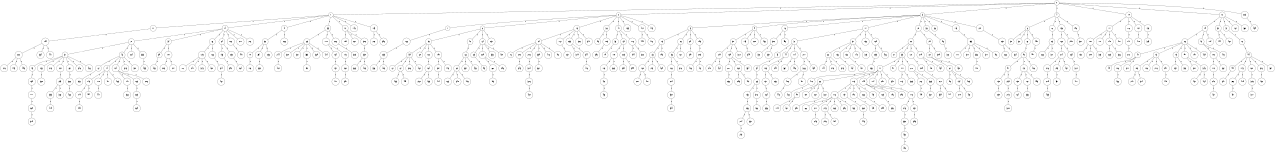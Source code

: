 graph G {
size="8.5,11;"
ratio = "expand;"
fixedsize="true;"
overlap="scale;"
node[shape=circle,width=.12,hight=.12,fontsize=12]
edge[fontsize=12]

0[label=" 0" color=black, pos="2.023833,1.1776068!"];
1[label=" 1" color=black, pos="2.2301872,2.7532798!"];
2[label=" 2" color=black, pos="0.021296703,1.2250847!"];
3[label=" 3" color=black, pos="0.86992658,1.3671969!"];
4[label=" 4" color=black, pos="1.9250439,1.5979491!"];
5[label=" 5" color=black, pos="2.2968176,1.3301091!"];
6[label=" 6" color=black, pos="0.44642095,1.2562863!"];
7[label=" 7" color=black, pos="0.65899974,0.5008137!"];
8[label=" 8" color=black, pos="2.3960039,1.1476273!"];
9[label=" 9" color=black, pos="0.22623646,2.6177325!"];
10[label=" 10" color=black, pos="1.2158724,2.1551965!"];
11[label=" 11" color=black, pos="2.2535489,1.281448!"];
12[label=" 12" color=black, pos="0.93151813,1.937097!"];
13[label=" 13" color=black, pos="2.4688645,1.1575669!"];
14[label=" 14" color=black, pos="1.375595,0.17364581!"];
15[label=" 15" color=black, pos="1.1912883,2.7174275!"];
16[label=" 16" color=black, pos="2.35288,0.21348317!"];
17[label=" 17" color=black, pos="2.765962,2.8266496!"];
18[label=" 18" color=black, pos="1.6740329,0.067633344!"];
19[label=" 19" color=black, pos="0.50423942,0.10617457!"];
20[label=" 20" color=black, pos="2.2284786,1.6640933!"];
21[label=" 21" color=black, pos="2.3104778,1.6126285!"];
22[label=" 22" color=black, pos="0.23551334,0.7206675!"];
23[label=" 23" color=black, pos="2.4607338,0.01409378!"];
24[label=" 24" color=black, pos="1.3031498,1.3927303!"];
25[label=" 25" color=black, pos="1.0587926,2.0509461!"];
26[label=" 26" color=black, pos="1.201226,2.6604074!"];
27[label=" 27" color=black, pos="2.4676608,2.1412229!"];
28[label=" 28" color=black, pos="1.8098535,1.3934825!"];
29[label=" 29" color=black, pos="2.6269764,2.806404!"];
30[label=" 30" color=black, pos="2.7923853,2.2892914!"];
31[label=" 31" color=black, pos="0.96516652,0.066732883!"];
32[label=" 32" color=black, pos="1.5309622,2.3374281!"];
33[label=" 33" color=black, pos="0.67884305,0.32258034!"];
34[label=" 34" color=black, pos="2.5069536,2.5855344!"];
35[label=" 35" color=black, pos="0.74956962,2.6707539!"];
36[label=" 36" color=black, pos="1.5320736,2.6797544!"];
37[label=" 37" color=black, pos="1.0703473,2.0215398!"];
38[label=" 38" color=black, pos="0.013230043,1.1158516!"];
39[label=" 39" color=black, pos="2.6142165,0.24671288!"];
40[label=" 40" color=black, pos="0.64204766,0.7349334!"];
41[label=" 41" color=black, pos="0.9725151,2.2009597!"];
42[label=" 42" color=black, pos="1.0405014,0.45408318!"];
43[label=" 43" color=black, pos="2.5132515,0.34949421!"];
44[label=" 44" color=black, pos="1.1890734,0.20437517!"];
45[label=" 45" color=black, pos="1.5154071,2.1221533!"];
46[label=" 46" color=black, pos="2.5367463,0.50703376!"];
47[label=" 47" color=black, pos="0.42058939,2.2961413!"];
48[label=" 48" color=black, pos="0.33788756,0.38352777!"];
49[label=" 49" color=black, pos="1.0885885,1.7898714!"];
50[label=" 50" color=black, pos="0.37098168,0.91916095!"];
51[label=" 51" color=black, pos="2.3687916,0.92955833!"];
52[label=" 52" color=black, pos="0.29790381,0.81728569!"];
53[label=" 53" color=black, pos="1.3598485,0.34194814!"];
54[label=" 54" color=black, pos="1.1774438,0.047557489!"];
55[label=" 55" color=black, pos="1.6027285,1.6606703!"];
56[label=" 56" color=black, pos="0.37477355,2.2510187!"];
57[label=" 57" color=black, pos="2.6286856,0.59245191!"];
58[label=" 58" color=black, pos="2.2848447,2.8839005!"];
59[label=" 59" color=black, pos="0.78026802,0.21150126!"];
60[label=" 60" color=black, pos="1.9473923,0.89148278!"];
61[label=" 61" color=black, pos="2.9682259,2.2038356!"];
62[label=" 62" color=black, pos="0.08241281,1.743703!"];
63[label=" 63" color=black, pos="2.5950919,1.6257574!"];
64[label=" 64" color=black, pos="2.4485713,0.43322743!"];
65[label=" 65" color=black, pos="0.91766629,2.0769241!"];
66[label=" 66" color=black, pos="2.5372922,2.8561472!"];
67[label=" 67" color=black, pos="2.7742834,2.3957321!"];
68[label=" 68" color=black, pos="0.096435447,1.0289165!"];
69[label=" 69" color=black, pos="2.5206457,1.2103311!"];
70[label=" 70" color=black, pos="2.4841451,0.28819989!"];
71[label=" 71" color=black, pos="0.35840732,2.0491024!"];
72[label=" 72" color=black, pos="0.79073348,2.8842355!"];
73[label=" 73" color=black, pos="0.50800913,1.9109107!"];
74[label=" 74" color=black, pos="0.92198428,2.3628616!"];
75[label=" 75" color=black, pos="2.8347064,0.41794335!"];
76[label=" 76" color=black, pos="0.045808435,0.99580325!"];
77[label=" 77" color=black, pos="2.6796119,0.16951273!"];
78[label=" 78" color=black, pos="2.1601684,1.2429939!"];
79[label=" 79" color=black, pos="2.3716699,1.3255544!"];
80[label=" 80" color=black, pos="2.774426,1.8708032!"];
81[label=" 81" color=black, pos="0.17094956,0.32773649!"];
82[label=" 82" color=black, pos="2.5487719,2.7892015!"];
83[label=" 83" color=black, pos="0.44919165,0.3146202!"];
84[label=" 84" color=black, pos="2.6540047,0.061454266!"];
85[label=" 85" color=black, pos="0.51655779,0.49737347!"];
86[label=" 86" color=black, pos="1.6886796,0.19530193!"];
87[label=" 87" color=black, pos="1.0324636,2.222753!"];
88[label=" 88" color=black, pos="2.7306462,2.0893248!"];
89[label=" 89" color=black, pos="1.8752701,2.9945296!"];
90[label=" 90" color=black, pos="2.1076593,1.8075203!"];
91[label=" 91" color=black, pos="2.990876,0.051851037!"];
92[label=" 92" color=black, pos="0.43256391,2.9784972!"];
93[label=" 93" color=black, pos="0.3442723,0.6258479!"];
94[label=" 94" color=black, pos="2.216238,1.0933015!"];
95[label=" 95" color=black, pos="1.3420061,1.0555912!"];
96[label=" 96" color=black, pos="0.40961064,1.974248!"];
97[label=" 97" color=black, pos="0.56197724,2.7089227!"];
98[label=" 98" color=black, pos="2.7525087,1.2264875!"];
99[label=" 99" color=black, pos="0.63858342,0.38826534!"];
100[label=" 100" color=black, pos="1.3916438,0.020269033!"];
101[label=" 101" color=black, pos="0.8426332,2.7688681!"];
102[label=" 102" color=black, pos="0.46726675,2.3075728!"];
103[label=" 103" color=black, pos="2.178224,0.88192516!"];
104[label=" 104" color=black, pos="1.50808,1.8727154!"];
105[label=" 105" color=black, pos="2.8249508,1.7396938!"];
106[label=" 106" color=black, pos="2.098081,0.32084422!"];
107[label=" 107" color=black, pos="2.2445198,1.8078118!"];
108[label=" 108" color=black, pos="0.075872092,0.37207978!"];
109[label=" 109" color=black, pos="1.4741977,1.9773765!"];
110[label=" 110" color=black, pos="1.0031174,2.7507374!"];
111[label=" 111" color=black, pos="0.6481134,0.76917606!"];
112[label=" 112" color=black, pos="1.4888357,0.22625071!"];
113[label=" 113" color=black, pos="1.2235295,0.89124606!"];
114[label=" 114" color=black, pos="2.9321258,0.058274971!"];
115[label=" 115" color=black, pos="1.9211998,1.8128093!"];
116[label=" 116" color=black, pos="1.6941675,1.9155772!"];
117[label=" 117" color=black, pos="0.32583691,2.1098298!"];
118[label=" 118" color=black, pos="2.1779031,2.5102957!"];
119[label=" 119" color=black, pos="1.4932296,1.9822099!"];
120[label=" 120" color=black, pos="1.9213632,1.2958518!"];
121[label=" 121" color=black, pos="2.1744052,0.46650326!"];
122[label=" 122" color=black, pos="2.3991882,1.2831766!"];
123[label=" 123" color=black, pos="2.390865,1.3174599!"];
124[label=" 124" color=black, pos="1.280875,0.25339779!"];
125[label=" 125" color=black, pos="2.1259909,1.9356662!"];
126[label=" 126" color=black, pos="1.2237947,1.1299105!"];
127[label=" 127" color=black, pos="1.7254337,2.6990896!"];
128[label=" 128" color=black, pos="2.320581,2.7916896!"];
129[label=" 129" color=black, pos="2.1820393,1.6015171!"];
130[label=" 130" color=black, pos="2.7829711,0.9016155!"];
131[label=" 131" color=black, pos="1.9806797,0.25886859!"];
132[label=" 132" color=black, pos="0.45211257,1.8682666!"];
133[label=" 133" color=black, pos="0.87549393,0.88199742!"];
134[label=" 134" color=black, pos="1.2498947,1.8163129!"];
135[label=" 135" color=black, pos="2.1240283,1.6221252!"];
136[label=" 136" color=black, pos="2.5103439,2.9395955!"];
137[label=" 137" color=black, pos="1.6720076,0.27361072!"];
138[label=" 138" color=black, pos="2.4258064,1.6288148!"];
139[label=" 139" color=black, pos="1.3943016,2.6680407!"];
140[label=" 140" color=black, pos="2.3999498,2.4245177!"];
141[label=" 141" color=black, pos="1.34024,2.3747323!"];
142[label=" 142" color=black, pos="2.318423,1.565463!"];
143[label=" 143" color=black, pos="0.70644761,0.88706051!"];
144[label=" 144" color=black, pos="0.60140297,1.9091747!"];
145[label=" 145" color=black, pos="2.3677686,1.7283894!"];
146[label=" 146" color=black, pos="2.3580117,1.200061!"];
147[label=" 147" color=black, pos="1.2448876,0.59872751!"];
148[label=" 148" color=black, pos="0.40440902,1.9202811!"];
149[label=" 149" color=black, pos="0.32976026,0.33478377!"];
150[label=" 150" color=black, pos="2.4860585,0.090634456!"];
151[label=" 151" color=black, pos="1.087835,2.4092976!"];
152[label=" 152" color=black, pos="0.80435094,0.96264853!"];
153[label=" 153" color=black, pos="2.5012577,0.96569446!"];
154[label=" 154" color=black, pos="2.048242,0.6115827!"];
155[label=" 155" color=black, pos="1.0338572,2.937967!"];
156[label=" 156" color=black, pos="0.23355539,2.1829153!"];
157[label=" 157" color=black, pos="2.1532614,2.2114989!"];
158[label=" 158" color=black, pos="2.4179458,2.831826!"];
159[label=" 159" color=black, pos="0.2798283,2.1950187!"];
160[label=" 160" color=black, pos="0.55959595,1.2562987!"];
161[label=" 161" color=black, pos="1.8487051,1.9201231!"];
162[label=" 162" color=black, pos="2.3877487,1.1900768!"];
163[label=" 163" color=black, pos="0.74201601,2.8598721!"];
164[label=" 164" color=black, pos="2.9862918,0.53888704!"];
165[label=" 165" color=black, pos="0.56048646,0.7788731!"];
166[label=" 166" color=black, pos="2.0525192,2.4842131!"];
167[label=" 167" color=black, pos="2.8518228,1.4165268!"];
168[label=" 168" color=black, pos="0.83689907,2.4722724!"];
169[label=" 169" color=black, pos="1.8948187,2.5825514!"];
170[label=" 170" color=black, pos="0.92410131,2.7041733!"];
171[label=" 171" color=black, pos="1.900672,1.6416887!"];
172[label=" 172" color=black, pos="2.6068328,2.026517!"];
173[label=" 173" color=black, pos="2.9309617,0.14575152!"];
174[label=" 174" color=black, pos="0.4160892,0.31582847!"];
175[label=" 175" color=black, pos="1.3091964,0.67933066!"];
176[label=" 176" color=black, pos="1.4051808,1.8316997!"];
177[label=" 177" color=black, pos="1.5439986,1.5825669!"];
178[label=" 178" color=black, pos="1.1868793,0.13421722!"];
179[label=" 179" color=black, pos="0.85078555,0.97451508!"];
180[label=" 180" color=black, pos="2.9564817,0.62493754!"];
181[label=" 181" color=black, pos="2.8064222,0.87092429!"];
182[label=" 182" color=black, pos="2.4006537,0.49042331!"];
183[label=" 183" color=black, pos="0.91910801,0.8559456!"];
184[label=" 184" color=black, pos="0.32135705,1.6242883!"];
185[label=" 185" color=black, pos="2.1018964,1.3334555!"];
186[label=" 186" color=black, pos="2.4935954,0.37632704!"];
187[label=" 187" color=black, pos="0.24357868,2.8019992!"];
188[label=" 188" color=black, pos="0.35187419,0.087503725!"];
189[label=" 189" color=black, pos="2.1976258,0.3808077!"];
190[label=" 190" color=black, pos="0.14518077,1.3081296!"];
191[label=" 191" color=black, pos="2.040985,0.38857758!"];
192[label=" 192" color=black, pos="1.8517205,1.2276977!"];
193[label=" 193" color=black, pos="0.21972109,1.2423927!"];
194[label=" 194" color=black, pos="1.0288259,2.0576974!"];
195[label=" 195" color=black, pos="0.96956187,0.47246498!"];
196[label=" 196" color=black, pos="1.2866334,2.4797324!"];
197[label=" 197" color=black, pos="0.51839671,1.0825388!"];
198[label=" 198" color=black, pos="2.7317711,0.72786627!"];
199[label=" 199" color=black, pos="1.5547437,2.1350981!"];
200[label=" 200" color=black, pos="0.12930974,0.3600812!"];
201[label=" 201" color=black, pos="2.923949,2.0623473!"];
202[label=" 202" color=black, pos="1.2211937,1.2251795!"];
203[label=" 203" color=black, pos="0.97974138,1.5121916!"];
204[label=" 204" color=black, pos="1.2576132,1.7506341!"];
205[label=" 205" color=black, pos="0.8524641,2.4395874!"];
206[label=" 206" color=black, pos="0.22384141,2.3569913!"];
207[label=" 207" color=black, pos="1.2838976,1.1850493!"];
208[label=" 208" color=black, pos="0.85488523,0.76223812!"];
209[label=" 209" color=black, pos="0.14760443,2.7316091!"];
210[label=" 210" color=black, pos="2.9446302,1.5595536!"];
211[label=" 211" color=black, pos="0.6544332,0.19074637!"];
212[label=" 212" color=black, pos="0.063669224,2.6880564!"];
213[label=" 213" color=black, pos="0.77455346,2.5003685!"];
214[label=" 214" color=black, pos="2.2950975,1.77698!"];
215[label=" 215" color=black, pos="1.3494493,0.99220232!"];
216[label=" 216" color=black, pos="1.5071598,0.98316873!"];
217[label=" 217" color=black, pos="2.5790259,2.0235623!"];
218[label=" 218" color=black, pos="0.67156656,1.4480276!"];
219[label=" 219" color=black, pos="1.6548612,0.23804619!"];
220[label=" 220" color=black, pos="1.5801545,1.6346637!"];
221[label=" 221" color=black, pos="0.05374634,2.3531028!"];
222[label=" 222" color=black, pos="1.9923921,1.9278389!"];
223[label=" 223" color=black, pos="1.092112,0.54617592!"];
224[label=" 224" color=black, pos="0.67448163,1.2540361!"];
225[label=" 225" color=black, pos="1.2441225,1.7771635!"];
226[label=" 226" color=black, pos="2.8607143,0.24168887!"];
227[label=" 227" color=black, pos="0.86396505,0.2341059!"];
228[label=" 228" color=black, pos="1.4058376,2.7988274!"];
229[label=" 229" color=black, pos="1.0038019,1.8084278!"];
230[label=" 230" color=black, pos="0.28201294,0.33803541!"];
231[label=" 231" color=black, pos="1.6563078,2.9733968!"];
232[label=" 232" color=black, pos="2.413556,1.5842969!"];
233[label=" 233" color=black, pos="2.5050312,0.57336763!"];
234[label=" 234" color=black, pos="0.58665158,0.88132109!"];
235[label=" 235" color=black, pos="2.2947916,1.8947361!"];
236[label=" 236" color=black, pos="0.98419661,2.1602131!"];
237[label=" 237" color=black, pos="2.8454938,0.98419251!"];
238[label=" 238" color=black, pos="2.7049075,2.5016317!"];
239[label=" 239" color=black, pos="2.2064393,1.6920048!"];
240[label=" 240" color=black, pos="2.7024613,0.27767379!"];
241[label=" 241" color=black, pos="0.6377622,1.5732381!"];
242[label=" 242" color=black, pos="1.6660979,0.67503043!"];
243[label=" 243" color=black, pos="2.5699862,1.6615187!"];
244[label=" 244" color=black, pos="0.26333013,1.5421813!"];
245[label=" 245" color=black, pos="0.79037271,0.23633058!"];
246[label=" 246" color=black, pos="1.8486017,1.8564956!"];
247[label=" 247" color=black, pos="1.2129907,0.67503626!"];
248[label=" 248" color=black, pos="0.82480213,0.12294456!"];
249[label=" 249" color=black, pos="1.8037515,2.6869781!"];
250[label=" 250" color=black, pos="0.15074191,0.43073889!"];
251[label=" 251" color=black, pos="1.9317751,1.2749109!"];
252[label=" 252" color=black, pos="0.91398935,0.30392912!"];
253[label=" 253" color=black, pos="0.34346606,1.1996423!"];
254[label=" 254" color=black, pos="1.2782219,1.2471088!"];
255[label=" 255" color=black, pos="2.6046383,1.4066646!"];
256[label=" 256" color=black, pos="0.8748551,1.8920048!"];
257[label=" 257" color=black, pos="0.22579189,2.148456!"];
258[label=" 258" color=black, pos="1.9409915,0.097261915!"];
259[label=" 259" color=black, pos="2.6714524,2.0678718!"];
260[label=" 260" color=black, pos="2.1892651,1.2898038!"];
261[label=" 261" color=black, pos="2.9120607,1.7247989!"];
262[label=" 262" color=black, pos="2.5455841,1.6814952!"];
263[label=" 263" color=black, pos="0.89405279,1.5796629!"];
264[label=" 264" color=black, pos="1.6177691,0.44751447!"];
265[label=" 265" color=black, pos="1.0506507,2.2200947!"];
266[label=" 266" color=black, pos="1.1751653,0.86440873!"];
267[label=" 267" color=black, pos="0.68952951,1.4320595!"];
268[label=" 268" color=black, pos="1.3040815,2.4115257!"];
269[label=" 269" color=black, pos="1.2113095,1.4064248!"];
270[label=" 270" color=black, pos="0.10823239,1.907116!"];
271[label=" 271" color=black, pos="2.1760798,1.7711931!"];
272[label=" 272" color=black, pos="1.9584467,0.63740985!"];
273[label=" 273" color=black, pos="2.814678,1.0007395!"];
274[label=" 274" color=black, pos="1.1748613,2.836461!"];
275[label=" 275" color=black, pos="1.7974288,1.7431853!"];
276[label=" 276" color=black, pos="2.9903838,1.3176524!"];
277[label=" 277" color=black, pos="0.29103573,1.9585869!"];
278[label=" 278" color=black, pos="0.81199719,1.4015533!"];
279[label=" 279" color=black, pos="1.3524819,2.7819259!"];
280[label=" 280" color=black, pos="0.3914539,0.3200259!"];
281[label=" 281" color=black, pos="0.27684037,2.1959752!"];
282[label=" 282" color=black, pos="0.18591357,1.3160924!"];
283[label=" 283" color=black, pos="1.3009567,1.0848526!"];
284[label=" 284" color=black, pos="1.2139888,1.4930338!"];
285[label=" 285" color=black, pos="2.1265823,1.9042927!"];
286[label=" 286" color=black, pos="1.3173236,1.9266565!"];
287[label=" 287" color=black, pos="2.4785923,1.9807341!"];
288[label=" 288" color=black, pos="0.12791821,1.0761781!"];
289[label=" 289" color=black, pos="2.6215253,2.8564602!"];
290[label=" 290" color=black, pos="1.3045894,0.79078124!"];
291[label=" 291" color=black, pos="0.23183035,1.8968866!"];
292[label=" 292" color=black, pos="1.2781389,2.9508437!"];
293[label=" 293" color=black, pos="0.84154106,2.3433006!"];
294[label=" 294" color=black, pos="0.16098234,1.8286702!"];
295[label=" 295" color=black, pos="1.9785396,0.50962091!"];
296[label=" 296" color=black, pos="1.1101642,0.51121636!"];
297[label=" 297" color=black, pos="1.8579523,1.5391285!"];
298[label=" 298" color=black, pos="1.5402292,2.7680878!"];
299[label=" 299" color=black, pos="1.2055436,1.2178787!"];
300[label=" 300" color=black, pos="2.0548948,1.8884036!"];
301[label=" 301" color=black, pos="0.023858765,0.055300517!"];
302[label=" 302" color=black, pos="2.5016614,0.82441578!"];
303[label=" 303" color=black, pos="0.69337495,2.5866587!"];
304[label=" 304" color=black, pos="1.9198357,0.53522873!"];
305[label=" 305" color=black, pos="2.4655517,2.9403298!"];
306[label=" 306" color=black, pos="0.40426692,2.7778404!"];
307[label=" 307" color=black, pos="0.37339202,0.093492955!"];
308[label=" 308" color=black, pos="0.16444148,1.3247226!"];
309[label=" 309" color=black, pos="1.2136009,2.3731413!"];
310[label=" 310" color=black, pos="0.26399386,1.1954632!"];
311[label=" 311" color=black, pos="1.5315938,0.76090797!"];
312[label=" 312" color=black, pos="2.8799971,2.2292176!"];
313[label=" 313" color=black, pos="0.3704939,2.3513296!"];
314[label=" 314" color=black, pos="2.8779649,1.3845713!"];
315[label=" 315" color=black, pos="2.1248891,1.6796438!"];
316[label=" 316" color=black, pos="2.4599609,1.4776308!"];
317[label=" 317" color=black, pos="0.38438955,2.388824!"];
318[label=" 318" color=black, pos="2.0483293,2.6057522!"];
319[label=" 319" color=black, pos="0.36640919,2.0313526!"];
320[label=" 320" color=black, pos="2.6627969,0.59195499!"];
321[label=" 321" color=black, pos="0.43011753,2.8080516!"];
322[label=" 322" color=black, pos="0.072454581,1.5594394!"];
323[label=" 323" color=black, pos="0.67068715,0.4866742!"];
324[label=" 324" color=black, pos="1.2434495,2.8042097!"];
325[label=" 325" color=black, pos="1.8150771,0.2762225!"];
326[label=" 326" color=black, pos="1.7773209,0.44332947!"];
327[label=" 327" color=black, pos="2.2486349,0.39013638!"];
328[label=" 328" color=black, pos="0.73525229,2.9447225!"];
329[label=" 329" color=black, pos="0.92537596,2.4734523!"];
330[label=" 330" color=black, pos="0.94539703,1.1951742!"];
331[label=" 331" color=black, pos="0.27197484,2.7467322!"];
332[label=" 332" color=black, pos="2.6461534,2.1432635!"];
333[label=" 333" color=black, pos="2.7439756,2.3246369!"];
334[label=" 334" color=black, pos="2.3014607,2.6650267!"];
335[label=" 335" color=black, pos="2.2426484,0.46152737!"];
336[label=" 336" color=black, pos="1.0372544,2.1432706!"];
337[label=" 337" color=black, pos="2.159024,1.9604609!"];
338[label=" 338" color=black, pos="2.6496145,2.7205052!"];
339[label=" 339" color=black, pos="0.83748348,0.43701376!"];
340[label=" 340" color=black, pos="2.0181793,0.94486736!"];
341[label=" 341" color=black, pos="2.9997632,1.2834514!"];
342[label=" 342" color=black, pos="2.0374706,1.8513196!"];
343[label=" 343" color=black, pos="1.0036411,0.25801979!"];
344[label=" 344" color=black, pos="0.71909683,2.0035259!"];
345[label=" 345" color=black, pos="0.018013181,0.98254195!"];
346[label=" 346" color=black, pos="1.1196219,1.5892171!"];
347[label=" 347" color=black, pos="1.1702846,2.4407422!"];
348[label=" 348" color=black, pos="0.60650808,0.95061884!"];
349[label=" 349" color=black, pos="1.6551138,1.9074953!"];
350[label=" 350" color=black, pos="0.18254838,1.9727035!"];
351[label=" 351" color=black, pos="0.071661761,2.227085!"];
352[label=" 352" color=black, pos="2.6320136,1.6688795!"];
353[label=" 353" color=black, pos="0.19459768,1.3176545!"];
354[label=" 354" color=black, pos="1.3544686,2.2713249!"];
355[label=" 355" color=black, pos="0.93310238,1.7132172!"];
356[label=" 356" color=black, pos="0.097676633,1.1458818!"];
357[label=" 357" color=black, pos="1.8979063,1.4453749!"];
358[label=" 358" color=black, pos="1.8121919,1.2666442!"];
359[label=" 359" color=black, pos="1.6488016,2.6746123!"];
360[label=" 360" color=black, pos="1.7243401,1.930842!"];
361[label=" 361" color=black, pos="2.9949131,2.2331574!"];
362[label=" 362" color=black, pos="1.155368,1.874135!"];
363[label=" 363" color=black, pos="2.2165493,0.62808081!"];
364[label=" 364" color=black, pos="1.2511882,2.0670164!"];
365[label=" 365" color=black, pos="0.82733966,2.2295492!"];
366[label=" 366" color=black, pos="1.9304696,0.52338523!"];
367[label=" 367" color=black, pos="0.98992261,1.8600863!"];
368[label=" 368" color=black, pos="1.5414892,1.6332006!"];
369[label=" 369" color=black, pos="0.0394247,2.8857841!"];
370[label=" 370" color=black, pos="0.37084018,1.283263!"];
371[label=" 371" color=black, pos="0.3472713,0.90161545!"];
372[label=" 372" color=black, pos="1.6853065,1.747554!"];
373[label=" 373" color=black, pos="1.4810231,1.1521777!"];
374[label=" 374" color=black, pos="0.47329654,0.9907638!"];
375[label=" 375" color=black, pos="2.8735604,0.17748189!"];
376[label=" 376" color=black, pos="2.6417784,0.95145195!"];
377[label=" 377" color=black, pos="2.6770404,1.8759958!"];
378[label=" 378" color=black, pos="1.5971552,1.6352701!"];
379[label=" 379" color=black, pos="0.070602675,0.54288597!"];
380[label=" 380" color=black, pos="1.5055174,2.2685552!"];
381[label=" 381" color=black, pos="0.26754311,0.39803315!"];
382[label=" 382" color=black, pos="1.0962958,2.2040588!"];
383[label=" 383" color=black, pos="1.2396471,2.3849058!"];
384[label=" 384" color=black, pos="2.1922232,2.5626285!"];
385[label=" 385" color=black, pos="1.1735938,0.91714415!"];
386[label=" 386" color=black, pos="2.5978831,2.7151755!"];
387[label=" 387" color=black, pos="1.0892998,2.4243949!"];
388[label=" 388" color=black, pos="2.5485014,2.5813577!"];
389[label=" 389" color=black, pos="1.1136831,2.5568842!"];
390[label=" 390" color=black, pos="1.3681878,1.1798351!"];
391[label=" 391" color=black, pos="2.1424837,2.4892603!"];
392[label=" 392" color=black, pos="0.9010987,2.2039704!"];
393[label=" 393" color=black, pos="1.4905131,1.8454415!"];
394[label=" 394" color=black, pos="0.67352877,0.75688202!"];
395[label=" 395" color=black, pos="2.8186785,1.3576457!"];
396[label=" 396" color=black, pos="0.87422709,0.18322437!"];
397[label=" 397" color=black, pos="1.9183942,0.1978891!"];
398[label=" 398" color=black, pos="0.50105151,1.8944168!"];
399[label=" 399" color=black, pos="1.9424652,2.978242!"];
400[label=" 400" color=black, pos="1.4355659,2.9182564!"];
401[label=" 401" color=black, pos="1.3033269,0.014475226!"];
402[label=" 402" color=black, pos="2.3243149,2.7396842!"];
403[label=" 403" color=black, pos="0.95263417,2.5101732!"];
404[label=" 404" color=black, pos="2.0363333,1.8147714!"];
405[label=" 405" color=black, pos="1.4335061,0.24130939!"];
406[label=" 406" color=black, pos="2.3903848,2.5780928!"];
407[label=" 407" color=black, pos="1.5194032,1.1764138!"];
408[label=" 408" color=black, pos="1.7385472,2.8810481!"];
409[label=" 409" color=black, pos="0.85836808,0.018729867!"];
410[label=" 410" color=black, pos="2.6668805,0.32567636!"];
411[label=" 411" color=black, pos="1.8557441,1.446376!"];
412[label=" 412" color=black, pos="1.5292472,0.84680483!"];
413[label=" 413" color=black, pos="2.273808,1.897311!"];
414[label=" 414" color=black, pos="2.2238404,2.9970427!"];
415[label=" 415" color=black, pos="0.031738627,0.69821268!"];
416[label=" 416" color=black, pos="1.2681266,2.81216!"];
417[label=" 417" color=black, pos="0.47478407,0.30917771!"];
418[label=" 418" color=black, pos="2.589304,0.76117934!"];
419[label=" 419" color=black, pos="2.4707036,0.33712543!"];
420[label=" 420" color=black, pos="2.4687028,1.9627041!"];
421[label=" 421" color=black, pos="1.2720445,2.4067035!"];
422[label=" 422" color=black, pos="2.3354189,2.2391285!"];
423[label=" 423" color=black, pos="1.5772026,1.1374434!"];
424[label=" 424" color=black, pos="2.5166019,2.971824!"];
425[label=" 425" color=black, pos="0.78049329,1.1330506!"];
426[label=" 426" color=black, pos="1.9158558,2.8148454!"];
427[label=" 427" color=black, pos="0.10178527,0.38651022!"];
428[label=" 428" color=black, pos="0.33590105,0.31299878!"];
429[label=" 429" color=black, pos="2.2092294,0.10383042!"];
430[label=" 430" color=black, pos="0.12344843,2.9118058!"];
431[label=" 431" color=black, pos="0.28030005,2.5459803!"];
432[label=" 432" color=black, pos="2.9988526,1.788288!"];
433[label=" 433" color=black, pos="2.798806,0.14914319!"];
434[label=" 434" color=black, pos="2.8155685,1.1012212!"];
435[label=" 435" color=black, pos="1.1159593,2.4878418!"];
436[label=" 436" color=black, pos="1.8369458,1.0598059!"];
437[label=" 437" color=black, pos="1.5205429,1.5908235!"];
438[label=" 438" color=black, pos="1.5065953,0.34464235!"];
439[label=" 439" color=black, pos="2.5518786,2.5837973!"];
440[label=" 440" color=black, pos="0.40842701,2.3300771!"];
441[label=" 441" color=black, pos="1.2934238,0.92189482!"];
442[label=" 442" color=black, pos="2.4432088,2.0263461!"];
443[label=" 443" color=black, pos="1.5108474,0.011028569!"];
444[label=" 444" color=black, pos="0.31502852,2.3939684!"];
445[label=" 445" color=black, pos="0.23447088,2.4795627!"];
446[label=" 446" color=black, pos="2.4874213,2.5279615!"];
447[label=" 447" color=black, pos="1.7148277,2.590031!"];
448[label=" 448" color=black, pos="2.483844,2.3304877!"];
449[label=" 449" color=black, pos="2.3993284,0.88626008!"];
450[label=" 450" color=black, pos="2.2754986,2.4017054!"];
451[label=" 451" color=black, pos="1.4267941,2.1341391!"];
452[label=" 452" color=black, pos="1.4835684,0.57739399!"];
453[label=" 453" color=black, pos="1.5128994,0.45910545!"];
454[label=" 454" color=black, pos="1.8811617,0.039620542!"];
455[label=" 455" color=black, pos="0.098825636,2.7192441!"];
456[label=" 456" color=black, pos="1.5497597,1.3599374!"];
457[label=" 457" color=black, pos="2.3021144,2.7916252!"];
458[label=" 458" color=black, pos="2.1588036,1.3639589!"];
459[label=" 459" color=black, pos="2.6060645,2.3274203!"];
460[label=" 460" color=black, pos="0.026205594,1.8076722!"];
461[label=" 461" color=black, pos="1.961771,2.5394257!"];
462[label=" 462" color=black, pos="0.25384458,0.43892203!"];
463[label=" 463" color=black, pos="0.20869782,1.9353398!"];
464[label=" 464" color=black, pos="2.207898,2.7075455!"];
465[label=" 465" color=black, pos="2.5414746,1.0876253!"];
466[label=" 466" color=black, pos="2.6925012,2.285876!"];
467[label=" 467" color=black, pos="1.9496823,1.3881986!"];
468[label=" 468" color=black, pos="2.5181106,1.5149929!"];
469[label=" 469" color=black, pos="0.46264851,0.32281419!"];
470[label=" 470" color=black, pos="1.6334649,2.0691633!"];
471[label=" 471" color=black, pos="2.9199023,1.6006202!"];
472[label=" 472" color=black, pos="0.29978031,0.63781265!"];
473[label=" 473" color=black, pos="0.80733638,1.5415332!"];
474[label=" 474" color=black, pos="0.17702219,1.7984033!"];
475[label=" 475" color=black, pos="0.44070548,2.1025924!"];
476[label=" 476" color=black, pos="0.38247278,2.4386976!"];
477[label=" 477" color=black, pos="0.67200396,2.5616144!"];
478[label=" 478" color=black, pos="1.523248,2.1476316!"];
479[label=" 479" color=black, pos="0.6352808,2.5709507!"];
480[label=" 480" color=black, pos="2.0564175,1.7763161!"];
481[label=" 481" color=black, pos="1.9342013,1.3635915!"];
482[label=" 482" color=black, pos="2.1452585,0.23792798!"];
483[label=" 483" color=black, pos="2.3485968,1.54478!"];
484[label=" 484" color=black, pos="2.9581057,1.5761908!"];
485[label=" 485" color=black, pos="2.7449895,2.9355785!"];
486[label=" 486" color=black, pos="0.76858291,2.7113879!"];
487[label=" 487" color=black, pos="0.83146192,0.33892481!"];
488[label=" 488" color=black, pos="1.4911019,2.7516333!"];
489[label=" 489" color=black, pos="1.4330902,2.5365267!"];
490[label=" 490" color=black, pos="0.27721958,0.16431257!"];
491[label=" 491" color=black, pos="1.1149751,2.3568859!"];
492[label=" 492" color=black, pos="1.6925703,0.70319042!"];
493[label=" 493" color=black, pos="2.070882,0.70579728!"];
494[label=" 494" color=black, pos="2.7219791,1.2433286!"];
495[label=" 495" color=black, pos="0.69952379,2.4413204!"];
496[label=" 496" color=black, pos="0.69749426,1.6159289!"];
497[label=" 497" color=black, pos="0.30817846,2.708933!"];
498[label=" 498" color=black, pos="1.9269103,0.21121439!"];
499[label=" 499" color=black, pos="1.5823382,0.11496611!"];
0--1[label="1"]
0--2[label="1"]
0--3[label="1"]
0--4[label="1"]
0--10[label="1"]
0--12[label="1"]
0--223[label="1"]
1--11[label="1"]
1--14[label="1"]
1--47[label="1"]
1--55[label="1"]
1--72[label="1"]
1--143[label="1"]
1--169[label="1"]
2--7[label="1"]
2--8[label="1"]
2--13[label="1"]
2--38[label="1"]
2--41[label="1"]
2--135[label="1"]
2--412[label="1"]
2--475[label="1"]
3--5[label="1"]
3--9[label="1"]
3--16[label="1"]
3--17[label="1"]
3--20[label="1"]
3--33[label="1"]
3--36[label="1"]
3--146[label="1"]
3--227[label="1"]
4--6[label="1"]
4--18[label="1"]
4--158[label="1"]
4--198[label="1"]
5--15[label="1"]
5--28[label="1"]
5--89[label="1"]
5--195[label="1"]
6--30[label="1"]
6--32[label="1"]
6--62[label="1"]
6--490[label="1"]
7--166[label="1"]
8--25[label="1"]
8--42[label="1"]
8--64[label="1"]
8--231[label="1"]
9--50[label="1"]
9--145[label="1"]
9--220[label="1"]
9--438[label="1"]
10--77[label="1"]
10--118[label="1"]
10--127[label="1"]
10--132[label="1"]
11--194[label="1"]
12--19[label="1"]
12--52[label="1"]
12--57[label="1"]
12--167[label="1"]
12--360[label="1"]
13--24[label="1"]
13--161[label="1"]
13--253[label="1"]
13--328[label="1"]
13--341[label="1"]
14--21[label="1"]
14--34[label="1"]
14--66[label="1"]
14--84[label="1"]
14--126[label="1"]
14--271[label="1"]
14--276[label="1"]
15--83[label="1"]
15--193[label="1"]
16--302[label="1"]
16--496[label="1"]
17--37[label="1"]
17--51[label="1"]
17--156[label="1"]
17--189[label="1"]
18--23[label="1"]
19--26[label="1"]
19--48[label="1"]
19--104[label="1"]
20--22[label="1"]
20--29[label="1"]
21--31[label="1"]
21--46[label="1"]
21--224[label="1"]
21--333[label="1"]
22--27[label="1"]
22--35[label="1"]
22--121[label="1"]
22--279[label="1"]
23--288[label="1"]
23--371[label="1"]
24--76[label="1"]
24--202[label="1"]
24--208[label="1"]
24--359[label="1"]
24--418[label="1"]
24--478[label="1"]
25--59[label="1"]
25--60[label="1"]
25--122[label="1"]
25--190[label="1"]
26--40[label="1"]
26--73[label="1"]
26--75[label="1"]
26--191[label="1"]
26--197[label="1"]
26--489[label="1"]
28--56[label="1"]
28--181[label="1"]
29--80[label="1"]
29--309[label="1"]
31--45[label="1"]
31--165[label="1"]
31--213[label="1"]
31--221[label="1"]
31--261[label="1"]
31--348[label="1"]
31--436[label="1"]
33--96[label="1"]
34--39[label="1"]
34--107[label="1"]
35--71[label="1"]
35--91[label="1"]
35--111[label="1"]
35--210[label="1"]
37--43[label="1"]
37--44[label="1"]
37--114[label="1"]
37--277[label="1"]
38--93[label="1"]
38--105[label="1"]
39--485[label="1"]
40--49[label="1"]
40--106[label="1"]
40--311[label="1"]
41--53[label="1"]
41--69[label="1"]
41--176[label="1"]
42--68[label="1"]
43--54[label="1"]
44--123[label="1"]
44--249[label="1"]
45--159[label="1"]
46--67[label="1"]
46--74[label="1"]
46--124[label="1"]
46--313[label="1"]
46--370[label="1"]
47--58[label="1"]
47--286[label="1"]
48--102[label="1"]
48--473[label="1"]
50--129[label="1"]
50--139[label="1"]
50--372[label="1"]
51--86[label="1"]
51--136[label="1"]
51--138[label="1"]
51--142[label="1"]
51--315[label="1"]
52--444[label="1"]
52--460[label="1"]
53--79[label="1"]
54--63[label="1"]
55--65[label="1"]
55--110[label="1"]
55--226[label="1"]
56--188[label="1"]
56--318[label="1"]
57--78[label="1"]
58--70[label="1"]
58--254[label="1"]
58--258[label="1"]
59--61[label="1"]
59--87[label="1"]
59--306[label="1"]
59--462[label="1"]
62--92[label="1"]
63--133[label="1"]
63--376[label="1"]
64--85[label="1"]
64--229[label="1"]
64--335[label="1"]
64--420[label="1"]
65--244[label="1"]
65--320[label="1"]
65--321[label="1"]
65--355[label="1"]
65--369[label="1"]
65--424[label="1"]
66--125[label="1"]
66--186[label="1"]
67--233[label="1"]
68--82[label="1"]
68--337[label="1"]
68--453[label="1"]
69--100[label="1"]
69--225[label="1"]
70--108[label="1"]
71--88[label="1"]
71--115[label="1"]
71--149[label="1"]
71--174[label="1"]
71--291[label="1"]
71--342[label="1"]
72--109[label="1"]
72--281[label="1"]
72--308[label="1"]
73--103[label="1"]
73--128[label="1"]
73--218[label="1"]
73--297[label="1"]
74--148[label="1"]
74--170[label="1"]
74--417[label="1"]
74--483[label="1"]
75--257[label="1"]
75--346[label="1"]
77--101[label="1"]
77--117[label="1"]
77--140[label="1"]
77--401[label="1"]
78--94[label="1"]
80--81[label="1"]
80--450[label="1"]
81--98[label="1"]
81--154[label="1"]
81--425[label="1"]
82--163[label="1"]
82--340[label="1"]
82--405[label="1"]
83--160[label="1"]
83--273[label="1"]
83--469[label="1"]
84--153[label="1"]
84--252[label="1"]
85--95[label="1"]
86--144[label="1"]
86--248[label="1"]
86--373[label="1"]
87--433[label="1"]
87--499[label="1"]
88--90[label="1"]
88--120[label="1"]
88--287[label="1"]
88--381[label="1"]
89--397[label="1"]
90--119[label="1"]
90--481[label="1"]
92--97[label="1"]
92--131[label="1"]
92--428[label="1"]
94--99[label="1"]
94--175[label="1"]
94--180[label="1"]
94--316[label="1"]
94--324[label="1"]
96--378[label="1"]
97--130[label="1"]
97--239[label="1"]
99--347[label="1"]
100--182[label="1"]
100--383[label="1"]
101--152[label="1"]
101--200[label="1"]
101--303[label="1"]
102--112[label="1"]
102--367[label="1"]
103--247[label="1"]
103--314[label="1"]
105--393[label="1"]
106--466[label="1"]
107--203[label="1"]
107--217[label="1"]
110--134[label="1"]
110--173[label="1"]
111--113[label="1"]
111--385[label="1"]
112--242[label="1"]
114--364[label="1"]
114--498[label="1"]
115--116[label="1"]
115--157[label="1"]
115--192[label="1"]
115--266[label="1"]
115--415[label="1"]
116--168[label="1"]
116--211[label="1"]
116--215[label="1"]
116--283[label="1"]
116--398[label="1"]
116--463[label="1"]
118--147[label="1"]
121--209[label="1"]
122--184[label="1"]
123--137[label="1"]
123--238[label="1"]
124--141[label="1"]
124--183[label="1"]
124--206[label="1"]
125--172[label="1"]
125--241[label="1"]
125--375[label="1"]
125--480[label="1"]
126--491[label="1"]
127--470[label="1"]
129--240[label="1"]
129--434[label="1"]
130--250[label="1"]
131--150[label="1"]
131--187[label="1"]
131--495[label="1"]
132--389[label="1"]
133--236[label="1"]
134--151[label="1"]
136--484[label="1"]
137--264[label="1"]
138--421[label="1"]
139--207[label="1"]
139--262[label="1"]
139--354[label="1"]
140--285[label="1"]
140--386[label="1"]
141--368[label="1"]
145--349[label="1"]
146--155[label="1"]
147--212[label="1"]
148--179[label="1"]
148--494[label="1"]
149--185[label="1"]
149--196[label="1"]
149--293[label="1"]
150--164[label="1"]
151--411[label="1"]
153--392[label="1"]
154--270[label="1"]
154--432[label="1"]
155--171[label="1"]
155--310[label="1"]
155--336[label="1"]
155--377[label="1"]
155--406[label="1"]
157--382[label="1"]
158--162[label="1"]
158--290[label="1"]
159--177[label="1"]
160--201[label="1"]
160--407[label="1"]
161--237[label="1"]
162--214[label="1"]
162--234[label="1"]
165--380[label="1"]
166--235[label="1"]
169--282[label="1"]
169--396[label="1"]
170--447[label="1"]
173--280[label="1"]
174--178[label="1"]
175--228[label="1"]
175--419[label="1"]
176--294[label="1"]
176--322[label="1"]
177--289[label="1"]
178--246[label="1"]
178--251[label="1"]
179--199[label="1"]
180--305[label="1"]
182--451[label="1"]
183--265[label="1"]
184--232[label="1"]
184--465[label="1"]
185--323[label="1"]
186--374[label="1"]
187--338[label="1"]
188--204[label="1"]
189--255[label="1"]
189--456[label="1"]
190--307[label="1"]
190--446[label="1"]
191--301[label="1"]
191--343[label="1"]
192--429[label="1"]
194--222[label="1"]
194--334[label="1"]
194--441[label="1"]
195--205[label="1"]
198--327[label="1"]
202--345[label="1"]
204--350[label="1"]
205--426[label="1"]
205--467[label="1"]
207--256[label="1"]
208--304[label="1"]
209--272[label="1"]
210--267[label="1"]
210--365[label="1"]
211--245[label="1"]
214--216[label="1"]
214--243[label="1"]
214--437[label="1"]
215--298[label="1"]
215--404[label="1"]
216--219[label="1"]
219--435[label="1"]
221--259[label="1"]
222--278[label="1"]
222--445[label="1"]
222--493[label="1"]
223--459[label="1"]
225--329[label="1"]
225--399[label="1"]
226--325[label="1"]
227--230[label="1"]
228--427[label="1"]
229--260[label="1"]
229--296[label="1"]
230--268[label="1"]
230--384[label="1"]
234--312[label="1"]
235--358[label="1"]
235--403[label="1"]
236--274[label="1"]
236--331[label="1"]
239--275[label="1"]
242--487[label="1"]
243--457[label="1"]
244--402[label="1"]
246--352[label="1"]
251--395[label="1"]
252--284[label="1"]
253--319[label="1"]
253--344[label="1"]
254--332[label="1"]
255--263[label="1"]
259--353[label="1"]
259--362[label="1"]
260--413[label="1"]
261--388[label="1"]
262--295[label="1"]
262--442[label="1"]
263--472[label="1"]
264--356[label="1"]
265--269[label="1"]
266--299[label="1"]
267--409[label="1"]
272--339[label="1"]
272--474[label="1"]
274--292[label="1"]
275--300[label="1"]
277--366[label="1"]
277--439[label="1"]
279--400[label="1"]
279--454[label="1"]
280--391[label="1"]
289--379[label="1"]
297--440[label="1"]
302--351[label="1"]
302--357[label="1"]
304--326[label="1"]
305--317[label="1"]
307--414[label="1"]
308--330[label="1"]
312--477[label="1"]
316--482[label="1"]
326--430[label="1"]
330--363[label="1"]
330--423[label="1"]
333--455[label="1"]
336--410[label="1"]
343--431[label="1"]
343--464[label="1"]
344--416[label="1"]
350--394[label="1"]
352--452[label="1"]
353--479[label="1"]
355--422[label="1"]
359--361[label="1"]
365--387[label="1"]
366--408[label="1"]
366--471[label="1"]
374--461[label="1"]
376--486[label="1"]
381--390[label="1"]
382--443[label="1"]
388--468[label="1"]
408--448[label="1"]
412--449[label="1"]
412--476[label="1"]
451--458[label="1"]
452--492[label="1"]
472--488[label="1"]
490--497[label="1"]

}

